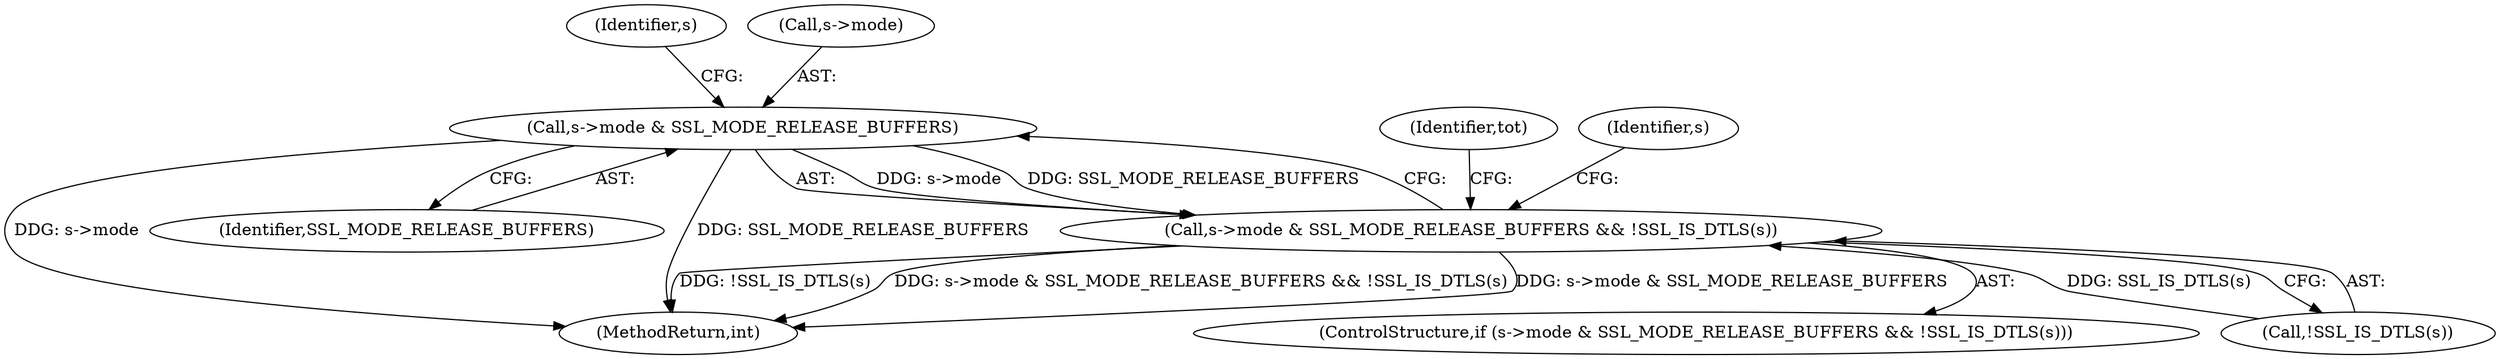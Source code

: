 digraph "0_openssl_77c77f0a1b9f15b869ca3342186dfbedd1119d0e@pointer" {
"1000734" [label="(Call,s->mode & SSL_MODE_RELEASE_BUFFERS)"];
"1000733" [label="(Call,s->mode & SSL_MODE_RELEASE_BUFFERS && !SSL_IS_DTLS(s))"];
"1000738" [label="(Identifier,SSL_MODE_RELEASE_BUFFERS)"];
"1000739" [label="(Call,!SSL_IS_DTLS(s))"];
"1000733" [label="(Call,s->mode & SSL_MODE_RELEASE_BUFFERS && !SSL_IS_DTLS(s))"];
"1000741" [label="(Identifier,s)"];
"1000845" [label="(MethodReturn,int)"];
"1000735" [label="(Call,s->mode)"];
"1000745" [label="(Identifier,tot)"];
"1000734" [label="(Call,s->mode & SSL_MODE_RELEASE_BUFFERS)"];
"1000743" [label="(Identifier,s)"];
"1000732" [label="(ControlStructure,if (s->mode & SSL_MODE_RELEASE_BUFFERS && !SSL_IS_DTLS(s)))"];
"1000734" -> "1000733"  [label="AST: "];
"1000734" -> "1000738"  [label="CFG: "];
"1000735" -> "1000734"  [label="AST: "];
"1000738" -> "1000734"  [label="AST: "];
"1000741" -> "1000734"  [label="CFG: "];
"1000733" -> "1000734"  [label="CFG: "];
"1000734" -> "1000845"  [label="DDG: s->mode"];
"1000734" -> "1000845"  [label="DDG: SSL_MODE_RELEASE_BUFFERS"];
"1000734" -> "1000733"  [label="DDG: s->mode"];
"1000734" -> "1000733"  [label="DDG: SSL_MODE_RELEASE_BUFFERS"];
"1000733" -> "1000732"  [label="AST: "];
"1000733" -> "1000739"  [label="CFG: "];
"1000739" -> "1000733"  [label="AST: "];
"1000743" -> "1000733"  [label="CFG: "];
"1000745" -> "1000733"  [label="CFG: "];
"1000733" -> "1000845"  [label="DDG: s->mode & SSL_MODE_RELEASE_BUFFERS"];
"1000733" -> "1000845"  [label="DDG: !SSL_IS_DTLS(s)"];
"1000733" -> "1000845"  [label="DDG: s->mode & SSL_MODE_RELEASE_BUFFERS && !SSL_IS_DTLS(s)"];
"1000739" -> "1000733"  [label="DDG: SSL_IS_DTLS(s)"];
}
